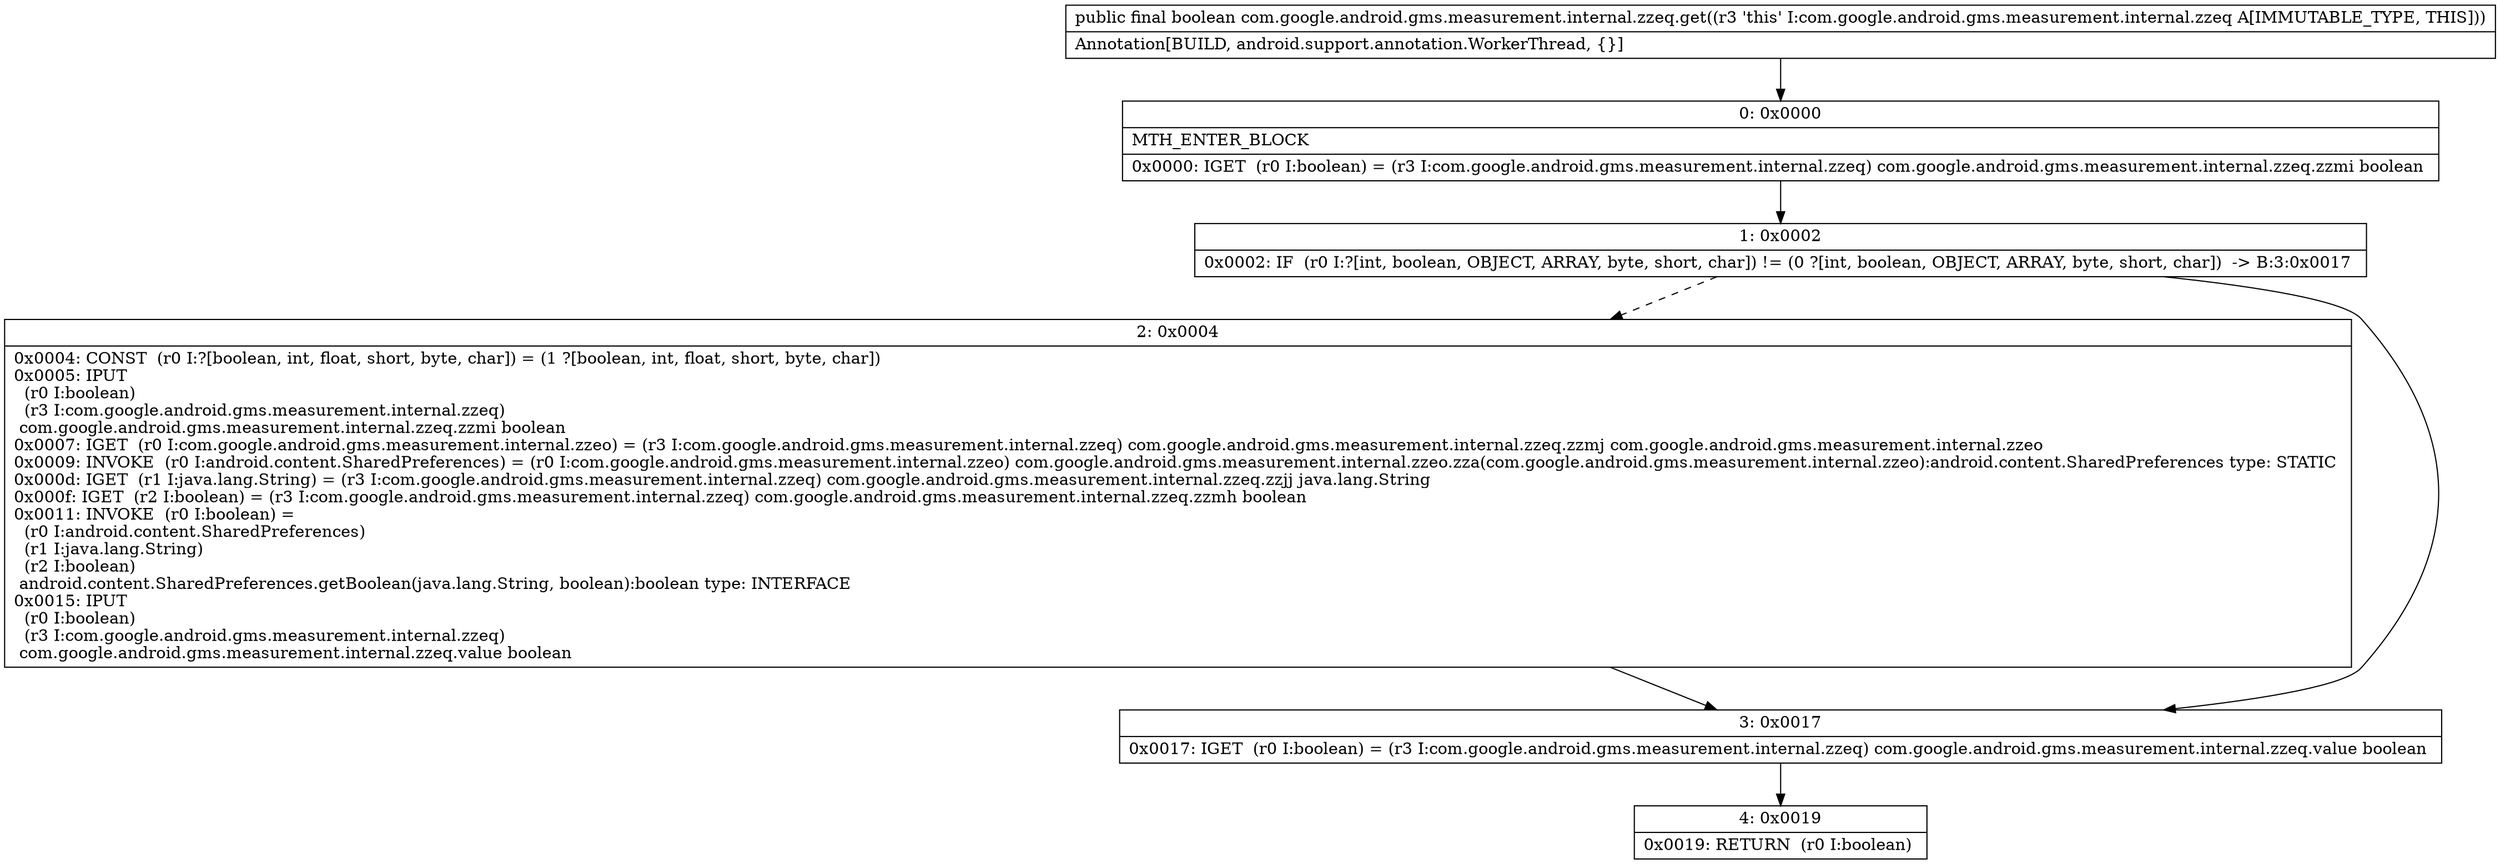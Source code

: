 digraph "CFG forcom.google.android.gms.measurement.internal.zzeq.get()Z" {
Node_0 [shape=record,label="{0\:\ 0x0000|MTH_ENTER_BLOCK\l|0x0000: IGET  (r0 I:boolean) = (r3 I:com.google.android.gms.measurement.internal.zzeq) com.google.android.gms.measurement.internal.zzeq.zzmi boolean \l}"];
Node_1 [shape=record,label="{1\:\ 0x0002|0x0002: IF  (r0 I:?[int, boolean, OBJECT, ARRAY, byte, short, char]) != (0 ?[int, boolean, OBJECT, ARRAY, byte, short, char])  \-\> B:3:0x0017 \l}"];
Node_2 [shape=record,label="{2\:\ 0x0004|0x0004: CONST  (r0 I:?[boolean, int, float, short, byte, char]) = (1 ?[boolean, int, float, short, byte, char]) \l0x0005: IPUT  \l  (r0 I:boolean)\l  (r3 I:com.google.android.gms.measurement.internal.zzeq)\l com.google.android.gms.measurement.internal.zzeq.zzmi boolean \l0x0007: IGET  (r0 I:com.google.android.gms.measurement.internal.zzeo) = (r3 I:com.google.android.gms.measurement.internal.zzeq) com.google.android.gms.measurement.internal.zzeq.zzmj com.google.android.gms.measurement.internal.zzeo \l0x0009: INVOKE  (r0 I:android.content.SharedPreferences) = (r0 I:com.google.android.gms.measurement.internal.zzeo) com.google.android.gms.measurement.internal.zzeo.zza(com.google.android.gms.measurement.internal.zzeo):android.content.SharedPreferences type: STATIC \l0x000d: IGET  (r1 I:java.lang.String) = (r3 I:com.google.android.gms.measurement.internal.zzeq) com.google.android.gms.measurement.internal.zzeq.zzjj java.lang.String \l0x000f: IGET  (r2 I:boolean) = (r3 I:com.google.android.gms.measurement.internal.zzeq) com.google.android.gms.measurement.internal.zzeq.zzmh boolean \l0x0011: INVOKE  (r0 I:boolean) = \l  (r0 I:android.content.SharedPreferences)\l  (r1 I:java.lang.String)\l  (r2 I:boolean)\l android.content.SharedPreferences.getBoolean(java.lang.String, boolean):boolean type: INTERFACE \l0x0015: IPUT  \l  (r0 I:boolean)\l  (r3 I:com.google.android.gms.measurement.internal.zzeq)\l com.google.android.gms.measurement.internal.zzeq.value boolean \l}"];
Node_3 [shape=record,label="{3\:\ 0x0017|0x0017: IGET  (r0 I:boolean) = (r3 I:com.google.android.gms.measurement.internal.zzeq) com.google.android.gms.measurement.internal.zzeq.value boolean \l}"];
Node_4 [shape=record,label="{4\:\ 0x0019|0x0019: RETURN  (r0 I:boolean) \l}"];
MethodNode[shape=record,label="{public final boolean com.google.android.gms.measurement.internal.zzeq.get((r3 'this' I:com.google.android.gms.measurement.internal.zzeq A[IMMUTABLE_TYPE, THIS]))  | Annotation[BUILD, android.support.annotation.WorkerThread, \{\}]\l}"];
MethodNode -> Node_0;
Node_0 -> Node_1;
Node_1 -> Node_2[style=dashed];
Node_1 -> Node_3;
Node_2 -> Node_3;
Node_3 -> Node_4;
}

